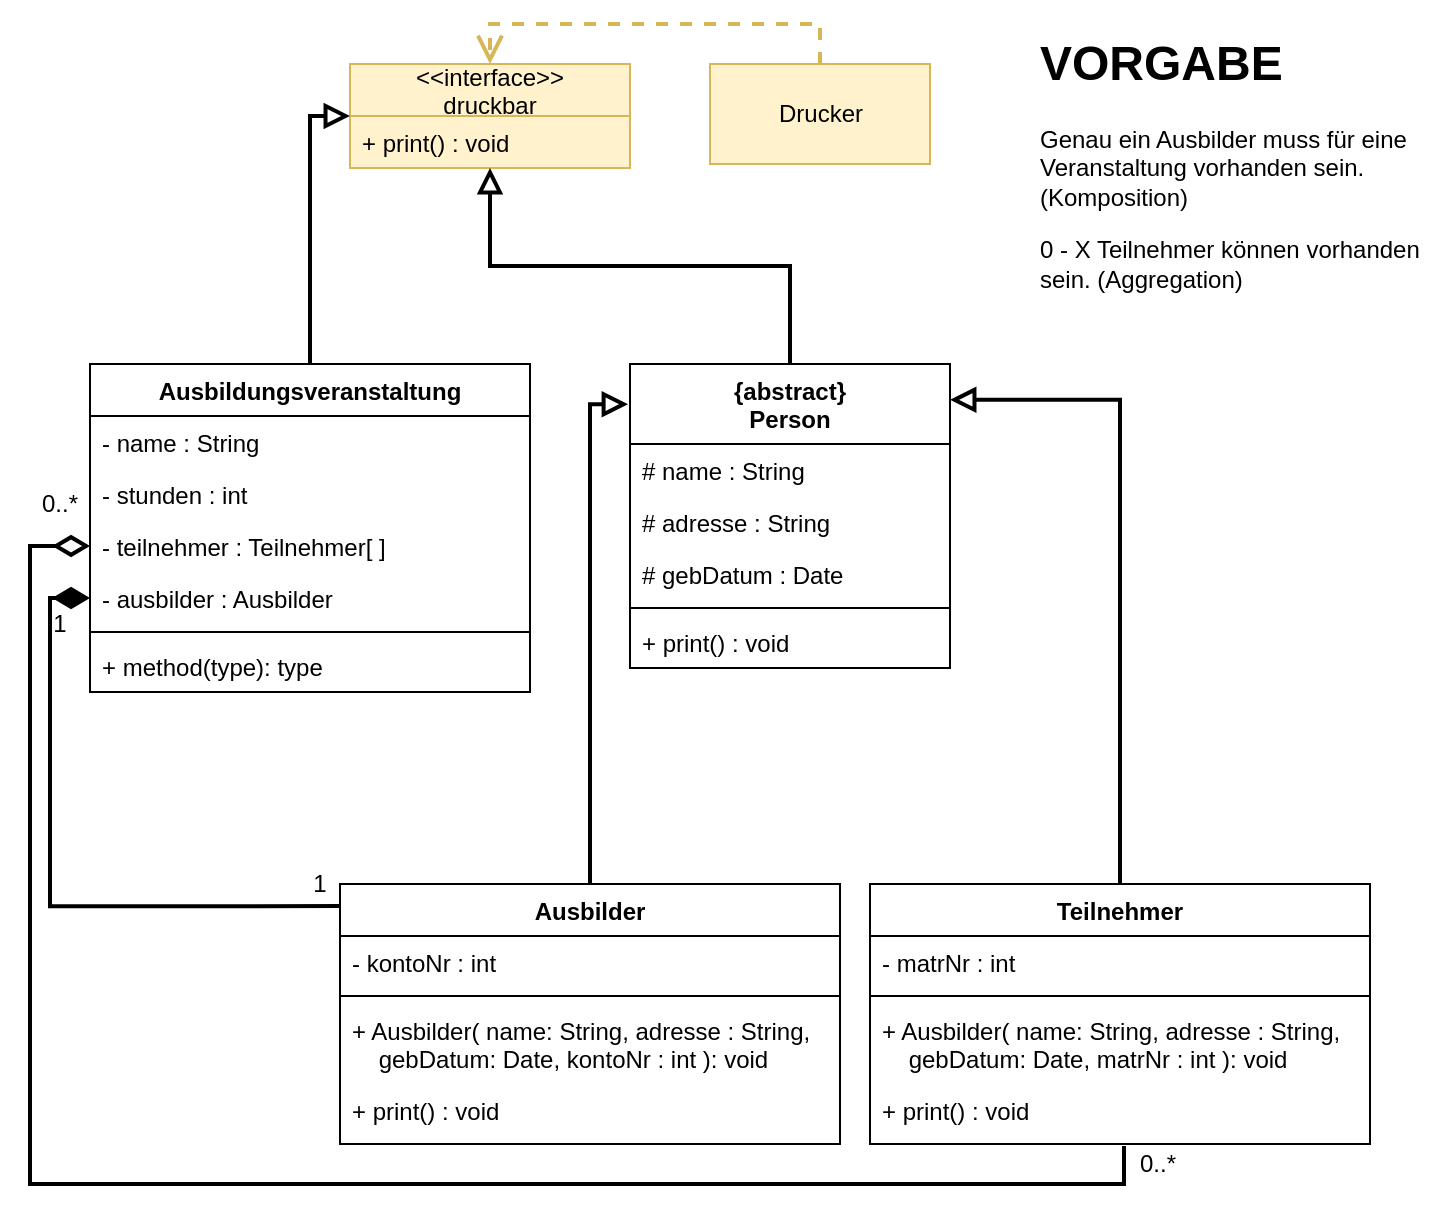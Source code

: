 <mxfile version="20.8.16" type="device"><diagram name="Seite-1" id="QcqUYQ4XwATW1RGU3yEZ"><mxGraphModel dx="1591" dy="827" grid="1" gridSize="10" guides="1" tooltips="1" connect="1" arrows="1" fold="1" page="1" pageScale="1" pageWidth="827" pageHeight="1169" math="0" shadow="0"><root><mxCell id="0"/><mxCell id="1" parent="0"/><mxCell id="E5UTjvcXj4KQTs-J1xpm-2" value="&lt;&lt;interface&gt;&gt; &#10;druckbar" style="swimlane;fontStyle=0;childLayout=stackLayout;horizontal=1;startSize=26;fillColor=#fff2cc;horizontalStack=0;resizeParent=1;resizeParentMax=0;resizeLast=0;collapsible=1;marginBottom=0;strokeColor=#d6b656;" parent="1" vertex="1"><mxGeometry x="200" y="60" width="140" height="52" as="geometry"/></mxCell><mxCell id="E5UTjvcXj4KQTs-J1xpm-3" value="+ print() : void" style="text;strokeColor=#d6b656;fillColor=#fff2cc;align=left;verticalAlign=top;spacingLeft=4;spacingRight=4;overflow=hidden;rotatable=0;points=[[0,0.5],[1,0.5]];portConstraint=eastwest;" parent="E5UTjvcXj4KQTs-J1xpm-2" vertex="1"><mxGeometry y="26" width="140" height="26" as="geometry"/></mxCell><mxCell id="E5UTjvcXj4KQTs-J1xpm-4" style="edgeStyle=orthogonalEdgeStyle;rounded=0;orthogonalLoop=1;jettySize=auto;html=1;entryX=0.5;entryY=0;entryDx=0;entryDy=0;exitX=0.5;exitY=0;exitDx=0;exitDy=0;dashed=1;strokeWidth=2;fillColor=#fff2cc;strokeColor=#d6b656;endArrow=open;endFill=0;endSize=10;" parent="1" source="E5UTjvcXj4KQTs-J1xpm-5" target="E5UTjvcXj4KQTs-J1xpm-2" edge="1"><mxGeometry relative="1" as="geometry"/></mxCell><mxCell id="E5UTjvcXj4KQTs-J1xpm-5" value="Drucker" style="html=1;fillColor=#fff2cc;strokeColor=#d6b656;" parent="1" vertex="1"><mxGeometry x="380" y="60" width="110" height="50" as="geometry"/></mxCell><mxCell id="E5UTjvcXj4KQTs-J1xpm-6" style="edgeStyle=orthogonalEdgeStyle;rounded=0;orthogonalLoop=1;jettySize=auto;html=1;entryX=0;entryY=0.5;entryDx=0;entryDy=0;strokeWidth=2;endArrow=block;endFill=0;endSize=8;" parent="1" source="E5UTjvcXj4KQTs-J1xpm-7" target="E5UTjvcXj4KQTs-J1xpm-2" edge="1"><mxGeometry relative="1" as="geometry"/></mxCell><mxCell id="E5UTjvcXj4KQTs-J1xpm-7" value="Ausbildungsveranstaltung" style="swimlane;fontStyle=1;align=center;verticalAlign=top;childLayout=stackLayout;horizontal=1;startSize=26;horizontalStack=0;resizeParent=1;resizeParentMax=0;resizeLast=0;collapsible=1;marginBottom=0;" parent="1" vertex="1"><mxGeometry x="70" y="210" width="220" height="164" as="geometry"/></mxCell><mxCell id="E5UTjvcXj4KQTs-J1xpm-8" value="- name : String" style="text;strokeColor=none;fillColor=none;align=left;verticalAlign=top;spacingLeft=4;spacingRight=4;overflow=hidden;rotatable=0;points=[[0,0.5],[1,0.5]];portConstraint=eastwest;" parent="E5UTjvcXj4KQTs-J1xpm-7" vertex="1"><mxGeometry y="26" width="220" height="26" as="geometry"/></mxCell><mxCell id="E5UTjvcXj4KQTs-J1xpm-9" value="- stunden : int" style="text;strokeColor=none;fillColor=none;align=left;verticalAlign=top;spacingLeft=4;spacingRight=4;overflow=hidden;rotatable=0;points=[[0,0.5],[1,0.5]];portConstraint=eastwest;" parent="E5UTjvcXj4KQTs-J1xpm-7" vertex="1"><mxGeometry y="52" width="220" height="26" as="geometry"/></mxCell><mxCell id="E5UTjvcXj4KQTs-J1xpm-10" value="- teilnehmer : Teilnehmer[ ]" style="text;strokeColor=none;fillColor=none;align=left;verticalAlign=top;spacingLeft=4;spacingRight=4;overflow=hidden;rotatable=0;points=[[0,0.5],[1,0.5]];portConstraint=eastwest;" parent="E5UTjvcXj4KQTs-J1xpm-7" vertex="1"><mxGeometry y="78" width="220" height="26" as="geometry"/></mxCell><mxCell id="E5UTjvcXj4KQTs-J1xpm-11" value="- ausbilder : Ausbilder" style="text;strokeColor=none;fillColor=none;align=left;verticalAlign=top;spacingLeft=4;spacingRight=4;overflow=hidden;rotatable=0;points=[[0,0.5],[1,0.5]];portConstraint=eastwest;" parent="E5UTjvcXj4KQTs-J1xpm-7" vertex="1"><mxGeometry y="104" width="220" height="26" as="geometry"/></mxCell><mxCell id="E5UTjvcXj4KQTs-J1xpm-12" value="" style="line;strokeWidth=1;fillColor=none;align=left;verticalAlign=middle;spacingTop=-1;spacingLeft=3;spacingRight=3;rotatable=0;labelPosition=right;points=[];portConstraint=eastwest;strokeColor=inherit;" parent="E5UTjvcXj4KQTs-J1xpm-7" vertex="1"><mxGeometry y="130" width="220" height="8" as="geometry"/></mxCell><mxCell id="E5UTjvcXj4KQTs-J1xpm-13" value="+ method(type): type" style="text;strokeColor=none;fillColor=none;align=left;verticalAlign=top;spacingLeft=4;spacingRight=4;overflow=hidden;rotatable=0;points=[[0,0.5],[1,0.5]];portConstraint=eastwest;" parent="E5UTjvcXj4KQTs-J1xpm-7" vertex="1"><mxGeometry y="138" width="220" height="26" as="geometry"/></mxCell><mxCell id="E5UTjvcXj4KQTs-J1xpm-14" style="edgeStyle=orthogonalEdgeStyle;rounded=0;orthogonalLoop=1;jettySize=auto;html=1;entryX=0.5;entryY=1;entryDx=0;entryDy=0;strokeWidth=2;endArrow=block;endFill=0;endSize=8;" parent="1" source="E5UTjvcXj4KQTs-J1xpm-15" target="E5UTjvcXj4KQTs-J1xpm-2" edge="1"><mxGeometry relative="1" as="geometry"/></mxCell><mxCell id="E5UTjvcXj4KQTs-J1xpm-15" value="{abstract}&#10;Person&#10;" style="swimlane;fontStyle=1;align=center;verticalAlign=top;childLayout=stackLayout;horizontal=1;startSize=40;horizontalStack=0;resizeParent=1;resizeParentMax=0;resizeLast=0;collapsible=1;marginBottom=0;" parent="1" vertex="1"><mxGeometry x="340" y="210" width="160" height="152" as="geometry"/></mxCell><mxCell id="E5UTjvcXj4KQTs-J1xpm-16" value="# name : String" style="text;strokeColor=none;fillColor=none;align=left;verticalAlign=top;spacingLeft=4;spacingRight=4;overflow=hidden;rotatable=0;points=[[0,0.5],[1,0.5]];portConstraint=eastwest;" parent="E5UTjvcXj4KQTs-J1xpm-15" vertex="1"><mxGeometry y="40" width="160" height="26" as="geometry"/></mxCell><mxCell id="E5UTjvcXj4KQTs-J1xpm-17" value="# adresse : String" style="text;strokeColor=none;fillColor=none;align=left;verticalAlign=top;spacingLeft=4;spacingRight=4;overflow=hidden;rotatable=0;points=[[0,0.5],[1,0.5]];portConstraint=eastwest;" parent="E5UTjvcXj4KQTs-J1xpm-15" vertex="1"><mxGeometry y="66" width="160" height="26" as="geometry"/></mxCell><mxCell id="E5UTjvcXj4KQTs-J1xpm-18" value="# gebDatum : Date" style="text;strokeColor=none;fillColor=none;align=left;verticalAlign=top;spacingLeft=4;spacingRight=4;overflow=hidden;rotatable=0;points=[[0,0.5],[1,0.5]];portConstraint=eastwest;" parent="E5UTjvcXj4KQTs-J1xpm-15" vertex="1"><mxGeometry y="92" width="160" height="26" as="geometry"/></mxCell><mxCell id="E5UTjvcXj4KQTs-J1xpm-19" value="" style="line;strokeWidth=1;fillColor=none;align=left;verticalAlign=middle;spacingTop=-1;spacingLeft=3;spacingRight=3;rotatable=0;labelPosition=right;points=[];portConstraint=eastwest;strokeColor=inherit;" parent="E5UTjvcXj4KQTs-J1xpm-15" vertex="1"><mxGeometry y="118" width="160" height="8" as="geometry"/></mxCell><mxCell id="E5UTjvcXj4KQTs-J1xpm-20" value="+ print() : void" style="text;strokeColor=none;fillColor=none;align=left;verticalAlign=top;spacingLeft=4;spacingRight=4;overflow=hidden;rotatable=0;points=[[0,0.5],[1,0.5]];portConstraint=eastwest;" parent="E5UTjvcXj4KQTs-J1xpm-15" vertex="1"><mxGeometry y="126" width="160" height="26" as="geometry"/></mxCell><mxCell id="E5UTjvcXj4KQTs-J1xpm-21" style="edgeStyle=orthogonalEdgeStyle;rounded=0;orthogonalLoop=1;jettySize=auto;html=1;entryX=-0.006;entryY=0.132;entryDx=0;entryDy=0;entryPerimeter=0;strokeWidth=2;endArrow=block;endFill=0;endSize=8;" parent="1" source="E5UTjvcXj4KQTs-J1xpm-23" target="E5UTjvcXj4KQTs-J1xpm-15" edge="1"><mxGeometry relative="1" as="geometry"/></mxCell><mxCell id="E5UTjvcXj4KQTs-J1xpm-22" style="edgeStyle=orthogonalEdgeStyle;rounded=0;orthogonalLoop=1;jettySize=auto;html=1;entryX=0;entryY=0.5;entryDx=0;entryDy=0;strokeWidth=2;endArrow=diamondThin;endFill=1;endSize=13;exitX=0.004;exitY=0.085;exitDx=0;exitDy=0;exitPerimeter=0;" parent="1" source="E5UTjvcXj4KQTs-J1xpm-23" target="E5UTjvcXj4KQTs-J1xpm-11" edge="1"><mxGeometry relative="1" as="geometry"><Array as="points"><mxPoint x="50" y="481"/><mxPoint x="50" y="327"/></Array></mxGeometry></mxCell><mxCell id="E5UTjvcXj4KQTs-J1xpm-23" value="Ausbilder" style="swimlane;fontStyle=1;align=center;verticalAlign=top;childLayout=stackLayout;horizontal=1;startSize=26;horizontalStack=0;resizeParent=1;resizeParentMax=0;resizeLast=0;collapsible=1;marginBottom=0;" parent="1" vertex="1"><mxGeometry x="195" y="470" width="250" height="130" as="geometry"/></mxCell><mxCell id="E5UTjvcXj4KQTs-J1xpm-24" value="- kontoNr : int" style="text;strokeColor=none;fillColor=none;align=left;verticalAlign=top;spacingLeft=4;spacingRight=4;overflow=hidden;rotatable=0;points=[[0,0.5],[1,0.5]];portConstraint=eastwest;" parent="E5UTjvcXj4KQTs-J1xpm-23" vertex="1"><mxGeometry y="26" width="250" height="26" as="geometry"/></mxCell><mxCell id="E5UTjvcXj4KQTs-J1xpm-25" value="" style="line;strokeWidth=1;fillColor=none;align=left;verticalAlign=middle;spacingTop=-1;spacingLeft=3;spacingRight=3;rotatable=0;labelPosition=right;points=[];portConstraint=eastwest;strokeColor=inherit;" parent="E5UTjvcXj4KQTs-J1xpm-23" vertex="1"><mxGeometry y="52" width="250" height="8" as="geometry"/></mxCell><mxCell id="E5UTjvcXj4KQTs-J1xpm-26" value="+ Ausbilder( name: String, adresse : String,    &#10;    gebDatum: Date, kontoNr : int ): void" style="text;strokeColor=none;fillColor=none;align=left;verticalAlign=top;spacingLeft=4;spacingRight=4;overflow=hidden;rotatable=0;points=[[0,0.5],[1,0.5]];portConstraint=eastwest;" parent="E5UTjvcXj4KQTs-J1xpm-23" vertex="1"><mxGeometry y="60" width="250" height="40" as="geometry"/></mxCell><mxCell id="E5UTjvcXj4KQTs-J1xpm-27" value="+ print() : void" style="text;strokeColor=none;fillColor=none;align=left;verticalAlign=top;spacingLeft=4;spacingRight=4;overflow=hidden;rotatable=0;points=[[0,0.5],[1,0.5]];portConstraint=eastwest;" parent="E5UTjvcXj4KQTs-J1xpm-23" vertex="1"><mxGeometry y="100" width="250" height="30" as="geometry"/></mxCell><mxCell id="E5UTjvcXj4KQTs-J1xpm-28" style="edgeStyle=orthogonalEdgeStyle;rounded=0;orthogonalLoop=1;jettySize=auto;html=1;entryX=1;entryY=0.118;entryDx=0;entryDy=0;entryPerimeter=0;strokeWidth=2;endArrow=block;endFill=0;endSize=8;exitX=0.5;exitY=0;exitDx=0;exitDy=0;" parent="1" source="E5UTjvcXj4KQTs-J1xpm-30" target="E5UTjvcXj4KQTs-J1xpm-15" edge="1"><mxGeometry relative="1" as="geometry"/></mxCell><mxCell id="E5UTjvcXj4KQTs-J1xpm-29" style="edgeStyle=orthogonalEdgeStyle;rounded=0;orthogonalLoop=1;jettySize=auto;html=1;strokeWidth=2;endArrow=diamondThin;endFill=0;endSize=13;exitX=0.508;exitY=1.033;exitDx=0;exitDy=0;exitPerimeter=0;entryX=0;entryY=0.5;entryDx=0;entryDy=0;" parent="1" source="E5UTjvcXj4KQTs-J1xpm-34" target="E5UTjvcXj4KQTs-J1xpm-10" edge="1"><mxGeometry relative="1" as="geometry"><mxPoint x="30" y="300" as="targetPoint"/></mxGeometry></mxCell><mxCell id="E5UTjvcXj4KQTs-J1xpm-30" value="Teilnehmer" style="swimlane;fontStyle=1;align=center;verticalAlign=top;childLayout=stackLayout;horizontal=1;startSize=26;horizontalStack=0;resizeParent=1;resizeParentMax=0;resizeLast=0;collapsible=1;marginBottom=0;" parent="1" vertex="1"><mxGeometry x="460" y="470" width="250" height="130" as="geometry"/></mxCell><mxCell id="E5UTjvcXj4KQTs-J1xpm-31" value="- matrNr : int" style="text;strokeColor=none;fillColor=none;align=left;verticalAlign=top;spacingLeft=4;spacingRight=4;overflow=hidden;rotatable=0;points=[[0,0.5],[1,0.5]];portConstraint=eastwest;" parent="E5UTjvcXj4KQTs-J1xpm-30" vertex="1"><mxGeometry y="26" width="250" height="26" as="geometry"/></mxCell><mxCell id="E5UTjvcXj4KQTs-J1xpm-32" value="" style="line;strokeWidth=1;fillColor=none;align=left;verticalAlign=middle;spacingTop=-1;spacingLeft=3;spacingRight=3;rotatable=0;labelPosition=right;points=[];portConstraint=eastwest;strokeColor=inherit;" parent="E5UTjvcXj4KQTs-J1xpm-30" vertex="1"><mxGeometry y="52" width="250" height="8" as="geometry"/></mxCell><mxCell id="E5UTjvcXj4KQTs-J1xpm-33" value="+ Ausbilder( name: String, adresse : String,    &#10;    gebDatum: Date, matrNr : int ): void" style="text;strokeColor=none;fillColor=none;align=left;verticalAlign=top;spacingLeft=4;spacingRight=4;overflow=hidden;rotatable=0;points=[[0,0.5],[1,0.5]];portConstraint=eastwest;" parent="E5UTjvcXj4KQTs-J1xpm-30" vertex="1"><mxGeometry y="60" width="250" height="40" as="geometry"/></mxCell><mxCell id="E5UTjvcXj4KQTs-J1xpm-34" value="+ print() : void" style="text;strokeColor=none;fillColor=none;align=left;verticalAlign=top;spacingLeft=4;spacingRight=4;overflow=hidden;rotatable=0;points=[[0,0.5],[1,0.5]];portConstraint=eastwest;" parent="E5UTjvcXj4KQTs-J1xpm-30" vertex="1"><mxGeometry y="100" width="250" height="30" as="geometry"/></mxCell><mxCell id="E5UTjvcXj4KQTs-J1xpm-35" value="1" style="text;html=1;strokeColor=none;fillColor=none;align=center;verticalAlign=middle;whiteSpace=wrap;rounded=0;" parent="1" vertex="1"><mxGeometry x="40" y="330" width="30" height="20" as="geometry"/></mxCell><mxCell id="E5UTjvcXj4KQTs-J1xpm-36" value="1" style="text;html=1;strokeColor=none;fillColor=none;align=center;verticalAlign=middle;whiteSpace=wrap;rounded=0;" parent="1" vertex="1"><mxGeometry x="170" y="460" width="30" height="20" as="geometry"/></mxCell><mxCell id="E5UTjvcXj4KQTs-J1xpm-37" value="0..*" style="text;html=1;strokeColor=none;fillColor=none;align=center;verticalAlign=middle;whiteSpace=wrap;rounded=0;" parent="1" vertex="1"><mxGeometry x="589" y="600" width="30" height="20" as="geometry"/></mxCell><mxCell id="E5UTjvcXj4KQTs-J1xpm-38" value="0..*" style="text;html=1;strokeColor=none;fillColor=none;align=center;verticalAlign=middle;whiteSpace=wrap;rounded=0;" parent="1" vertex="1"><mxGeometry x="40" y="270" width="30" height="20" as="geometry"/></mxCell><mxCell id="nV38tjmLk320zHG-So0e-1" value="&lt;h1&gt;VORGABE&lt;/h1&gt;&lt;p&gt;Genau ein Ausbilder muss für eine Veranstaltung vorhanden sein. (Komposition)&lt;/p&gt;&lt;p&gt;0 - X Teilnehmer können vorhanden sein. (Aggregation)&lt;/p&gt;" style="text;html=1;strokeColor=none;fillColor=none;spacing=5;spacingTop=-20;whiteSpace=wrap;overflow=hidden;rounded=0;" vertex="1" parent="1"><mxGeometry x="540" y="40" width="200" height="160" as="geometry"/></mxCell></root></mxGraphModel></diagram></mxfile>
